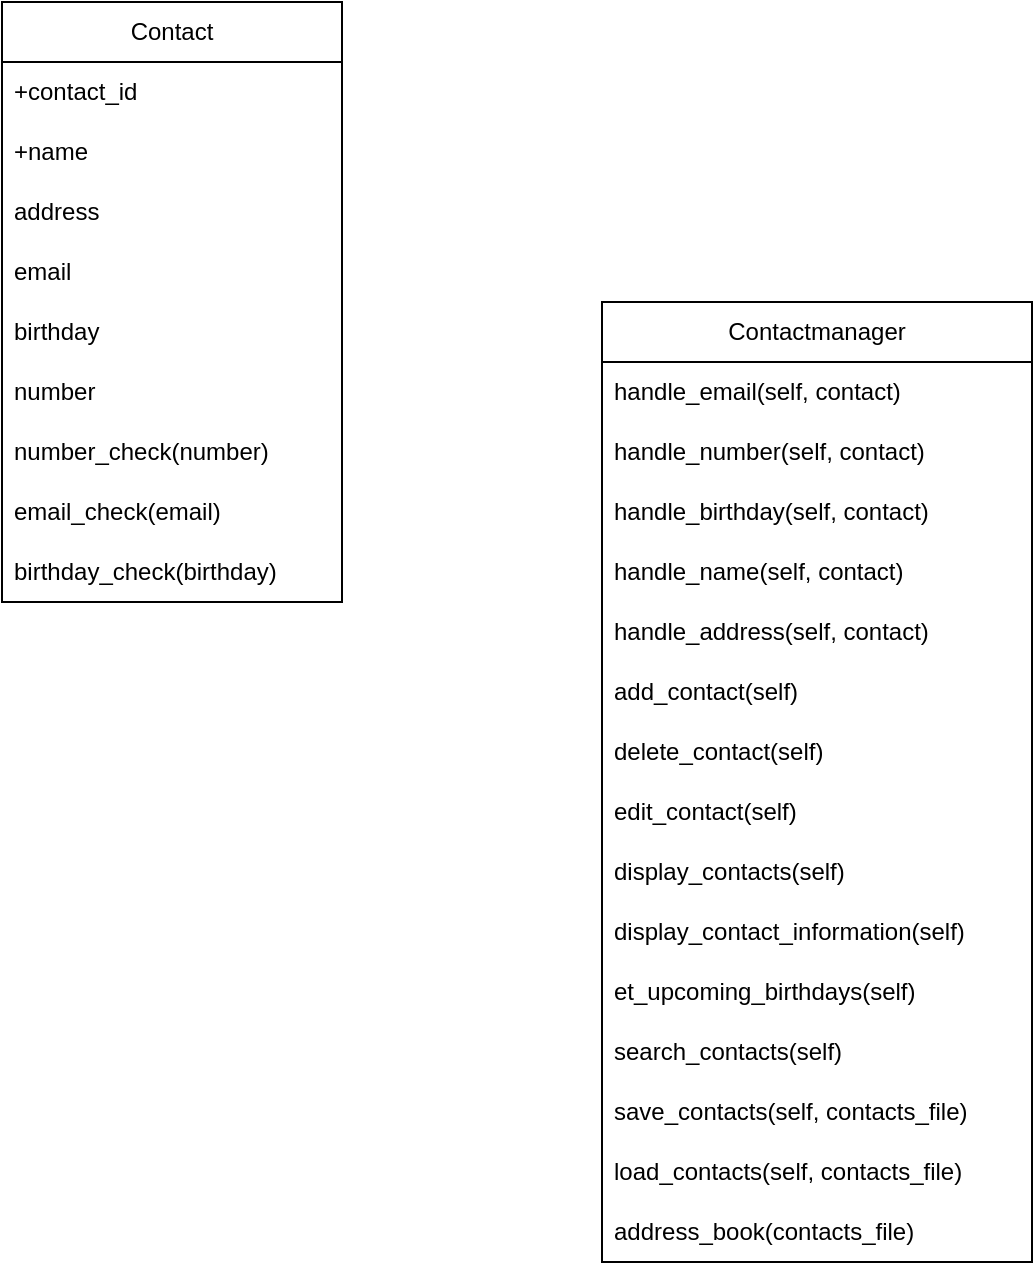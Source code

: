 <mxfile version="21.6.6" type="github">
  <diagram name="Page-1" id="0783ab3e-0a74-02c8-0abd-f7b4e66b4bec">
    <mxGraphModel dx="954" dy="610" grid="1" gridSize="10" guides="1" tooltips="1" connect="1" arrows="1" fold="1" page="1" pageScale="1" pageWidth="850" pageHeight="1100" background="none" math="0" shadow="0">
      <root>
        <mxCell id="0" />
        <mxCell id="1" parent="0" />
        <mxCell id="QneFAxLRqx1BpGbRxNG7-2" value="Contact" style="swimlane;fontStyle=0;childLayout=stackLayout;horizontal=1;startSize=30;horizontalStack=0;resizeParent=1;resizeParentMax=0;resizeLast=0;collapsible=1;marginBottom=0;whiteSpace=wrap;html=1;" vertex="1" parent="1">
          <mxGeometry x="310" y="10" width="170" height="300" as="geometry">
            <mxRectangle x="280" y="140" width="80" height="30" as="alternateBounds" />
          </mxGeometry>
        </mxCell>
        <mxCell id="QneFAxLRqx1BpGbRxNG7-3" value="+contact_id" style="text;strokeColor=none;fillColor=none;align=left;verticalAlign=middle;spacingLeft=4;spacingRight=4;overflow=hidden;points=[[0,0.5],[1,0.5]];portConstraint=eastwest;rotatable=0;whiteSpace=wrap;html=1;" vertex="1" parent="QneFAxLRqx1BpGbRxNG7-2">
          <mxGeometry y="30" width="170" height="30" as="geometry" />
        </mxCell>
        <mxCell id="QneFAxLRqx1BpGbRxNG7-4" value="+name" style="text;strokeColor=none;fillColor=none;align=left;verticalAlign=middle;spacingLeft=4;spacingRight=4;overflow=hidden;points=[[0,0.5],[1,0.5]];portConstraint=eastwest;rotatable=0;whiteSpace=wrap;html=1;" vertex="1" parent="QneFAxLRqx1BpGbRxNG7-2">
          <mxGeometry y="60" width="170" height="30" as="geometry" />
        </mxCell>
        <mxCell id="QneFAxLRqx1BpGbRxNG7-5" value="address" style="text;strokeColor=none;fillColor=none;align=left;verticalAlign=middle;spacingLeft=4;spacingRight=4;overflow=hidden;points=[[0,0.5],[1,0.5]];portConstraint=eastwest;rotatable=0;whiteSpace=wrap;html=1;" vertex="1" parent="QneFAxLRqx1BpGbRxNG7-2">
          <mxGeometry y="90" width="170" height="30" as="geometry" />
        </mxCell>
        <mxCell id="QneFAxLRqx1BpGbRxNG7-8" value="email" style="text;strokeColor=none;fillColor=none;align=left;verticalAlign=middle;spacingLeft=4;spacingRight=4;overflow=hidden;points=[[0,0.5],[1,0.5]];portConstraint=eastwest;rotatable=0;whiteSpace=wrap;html=1;" vertex="1" parent="QneFAxLRqx1BpGbRxNG7-2">
          <mxGeometry y="120" width="170" height="30" as="geometry" />
        </mxCell>
        <mxCell id="QneFAxLRqx1BpGbRxNG7-9" value="birthday" style="text;strokeColor=none;fillColor=none;align=left;verticalAlign=middle;spacingLeft=4;spacingRight=4;overflow=hidden;points=[[0,0.5],[1,0.5]];portConstraint=eastwest;rotatable=0;whiteSpace=wrap;html=1;" vertex="1" parent="QneFAxLRqx1BpGbRxNG7-2">
          <mxGeometry y="150" width="170" height="30" as="geometry" />
        </mxCell>
        <mxCell id="QneFAxLRqx1BpGbRxNG7-10" value="number" style="text;strokeColor=none;fillColor=none;align=left;verticalAlign=middle;spacingLeft=4;spacingRight=4;overflow=hidden;points=[[0,0.5],[1,0.5]];portConstraint=eastwest;rotatable=0;whiteSpace=wrap;html=1;" vertex="1" parent="QneFAxLRqx1BpGbRxNG7-2">
          <mxGeometry y="180" width="170" height="30" as="geometry" />
        </mxCell>
        <mxCell id="QneFAxLRqx1BpGbRxNG7-11" value="number_check(number)" style="text;strokeColor=none;fillColor=none;align=left;verticalAlign=middle;spacingLeft=4;spacingRight=4;overflow=hidden;points=[[0,0.5],[1,0.5]];portConstraint=eastwest;rotatable=0;whiteSpace=wrap;html=1;" vertex="1" parent="QneFAxLRqx1BpGbRxNG7-2">
          <mxGeometry y="210" width="170" height="30" as="geometry" />
        </mxCell>
        <mxCell id="QneFAxLRqx1BpGbRxNG7-13" value="email_check(email)" style="text;strokeColor=none;fillColor=none;align=left;verticalAlign=middle;spacingLeft=4;spacingRight=4;overflow=hidden;points=[[0,0.5],[1,0.5]];portConstraint=eastwest;rotatable=0;whiteSpace=wrap;html=1;" vertex="1" parent="QneFAxLRqx1BpGbRxNG7-2">
          <mxGeometry y="240" width="170" height="30" as="geometry" />
        </mxCell>
        <mxCell id="QneFAxLRqx1BpGbRxNG7-14" value="birthday_check(birthday)" style="text;strokeColor=none;fillColor=none;align=left;verticalAlign=middle;spacingLeft=4;spacingRight=4;overflow=hidden;points=[[0,0.5],[1,0.5]];portConstraint=eastwest;rotatable=0;whiteSpace=wrap;html=1;" vertex="1" parent="QneFAxLRqx1BpGbRxNG7-2">
          <mxGeometry y="270" width="170" height="30" as="geometry" />
        </mxCell>
        <mxCell id="QneFAxLRqx1BpGbRxNG7-15" value="Contactmanager" style="swimlane;fontStyle=0;childLayout=stackLayout;horizontal=1;startSize=30;horizontalStack=0;resizeParent=1;resizeParentMax=0;resizeLast=0;collapsible=1;marginBottom=0;whiteSpace=wrap;html=1;" vertex="1" parent="1">
          <mxGeometry x="610" y="160" width="215" height="480" as="geometry" />
        </mxCell>
        <mxCell id="QneFAxLRqx1BpGbRxNG7-16" value="handle_email(self, contact)" style="text;strokeColor=none;fillColor=none;align=left;verticalAlign=middle;spacingLeft=4;spacingRight=4;overflow=hidden;points=[[0,0.5],[1,0.5]];portConstraint=eastwest;rotatable=0;whiteSpace=wrap;html=1;" vertex="1" parent="QneFAxLRqx1BpGbRxNG7-15">
          <mxGeometry y="30" width="215" height="30" as="geometry" />
        </mxCell>
        <mxCell id="QneFAxLRqx1BpGbRxNG7-17" value="handle_number(self, contact)" style="text;strokeColor=none;fillColor=none;align=left;verticalAlign=middle;spacingLeft=4;spacingRight=4;overflow=hidden;points=[[0,0.5],[1,0.5]];portConstraint=eastwest;rotatable=0;whiteSpace=wrap;html=1;" vertex="1" parent="QneFAxLRqx1BpGbRxNG7-15">
          <mxGeometry y="60" width="215" height="30" as="geometry" />
        </mxCell>
        <mxCell id="QneFAxLRqx1BpGbRxNG7-18" value="handle_birthday(self, contact)" style="text;strokeColor=none;fillColor=none;align=left;verticalAlign=middle;spacingLeft=4;spacingRight=4;overflow=hidden;points=[[0,0.5],[1,0.5]];portConstraint=eastwest;rotatable=0;whiteSpace=wrap;html=1;" vertex="1" parent="QneFAxLRqx1BpGbRxNG7-15">
          <mxGeometry y="90" width="215" height="30" as="geometry" />
        </mxCell>
        <mxCell id="QneFAxLRqx1BpGbRxNG7-20" value="handle_name(self, contact)" style="text;strokeColor=none;fillColor=none;align=left;verticalAlign=middle;spacingLeft=4;spacingRight=4;overflow=hidden;points=[[0,0.5],[1,0.5]];portConstraint=eastwest;rotatable=0;whiteSpace=wrap;html=1;" vertex="1" parent="QneFAxLRqx1BpGbRxNG7-15">
          <mxGeometry y="120" width="215" height="30" as="geometry" />
        </mxCell>
        <mxCell id="QneFAxLRqx1BpGbRxNG7-21" value="handle_address(self, contact)" style="text;strokeColor=none;fillColor=none;align=left;verticalAlign=middle;spacingLeft=4;spacingRight=4;overflow=hidden;points=[[0,0.5],[1,0.5]];portConstraint=eastwest;rotatable=0;whiteSpace=wrap;html=1;" vertex="1" parent="QneFAxLRqx1BpGbRxNG7-15">
          <mxGeometry y="150" width="215" height="30" as="geometry" />
        </mxCell>
        <mxCell id="QneFAxLRqx1BpGbRxNG7-22" value="add_contact(self)" style="text;strokeColor=none;fillColor=none;align=left;verticalAlign=middle;spacingLeft=4;spacingRight=4;overflow=hidden;points=[[0,0.5],[1,0.5]];portConstraint=eastwest;rotatable=0;whiteSpace=wrap;html=1;" vertex="1" parent="QneFAxLRqx1BpGbRxNG7-15">
          <mxGeometry y="180" width="215" height="30" as="geometry" />
        </mxCell>
        <mxCell id="QneFAxLRqx1BpGbRxNG7-23" value="delete_contact(self)" style="text;strokeColor=none;fillColor=none;align=left;verticalAlign=middle;spacingLeft=4;spacingRight=4;overflow=hidden;points=[[0,0.5],[1,0.5]];portConstraint=eastwest;rotatable=0;whiteSpace=wrap;html=1;" vertex="1" parent="QneFAxLRqx1BpGbRxNG7-15">
          <mxGeometry y="210" width="215" height="30" as="geometry" />
        </mxCell>
        <mxCell id="QneFAxLRqx1BpGbRxNG7-25" value="edit_contact(self)" style="text;strokeColor=none;fillColor=none;align=left;verticalAlign=middle;spacingLeft=4;spacingRight=4;overflow=hidden;points=[[0,0.5],[1,0.5]];portConstraint=eastwest;rotatable=0;whiteSpace=wrap;html=1;" vertex="1" parent="QneFAxLRqx1BpGbRxNG7-15">
          <mxGeometry y="240" width="215" height="30" as="geometry" />
        </mxCell>
        <mxCell id="QneFAxLRqx1BpGbRxNG7-27" value="display_contacts(self)" style="text;strokeColor=none;fillColor=none;align=left;verticalAlign=middle;spacingLeft=4;spacingRight=4;overflow=hidden;points=[[0,0.5],[1,0.5]];portConstraint=eastwest;rotatable=0;whiteSpace=wrap;html=1;" vertex="1" parent="QneFAxLRqx1BpGbRxNG7-15">
          <mxGeometry y="270" width="215" height="30" as="geometry" />
        </mxCell>
        <mxCell id="QneFAxLRqx1BpGbRxNG7-28" value="display_contact_information(self)" style="text;strokeColor=none;fillColor=none;align=left;verticalAlign=middle;spacingLeft=4;spacingRight=4;overflow=hidden;points=[[0,0.5],[1,0.5]];portConstraint=eastwest;rotatable=0;whiteSpace=wrap;html=1;" vertex="1" parent="QneFAxLRqx1BpGbRxNG7-15">
          <mxGeometry y="300" width="215" height="30" as="geometry" />
        </mxCell>
        <mxCell id="QneFAxLRqx1BpGbRxNG7-29" value="et_upcoming_birthdays(self)" style="text;strokeColor=none;fillColor=none;align=left;verticalAlign=middle;spacingLeft=4;spacingRight=4;overflow=hidden;points=[[0,0.5],[1,0.5]];portConstraint=eastwest;rotatable=0;whiteSpace=wrap;html=1;" vertex="1" parent="QneFAxLRqx1BpGbRxNG7-15">
          <mxGeometry y="330" width="215" height="30" as="geometry" />
        </mxCell>
        <mxCell id="QneFAxLRqx1BpGbRxNG7-30" value="search_contacts(self)" style="text;strokeColor=none;fillColor=none;align=left;verticalAlign=middle;spacingLeft=4;spacingRight=4;overflow=hidden;points=[[0,0.5],[1,0.5]];portConstraint=eastwest;rotatable=0;whiteSpace=wrap;html=1;" vertex="1" parent="QneFAxLRqx1BpGbRxNG7-15">
          <mxGeometry y="360" width="215" height="30" as="geometry" />
        </mxCell>
        <mxCell id="QneFAxLRqx1BpGbRxNG7-31" value="save_contacts(self, contacts_file)" style="text;strokeColor=none;fillColor=none;align=left;verticalAlign=middle;spacingLeft=4;spacingRight=4;overflow=hidden;points=[[0,0.5],[1,0.5]];portConstraint=eastwest;rotatable=0;whiteSpace=wrap;html=1;" vertex="1" parent="QneFAxLRqx1BpGbRxNG7-15">
          <mxGeometry y="390" width="215" height="30" as="geometry" />
        </mxCell>
        <mxCell id="QneFAxLRqx1BpGbRxNG7-32" value="load_contacts(self, contacts_file)" style="text;strokeColor=none;fillColor=none;align=left;verticalAlign=middle;spacingLeft=4;spacingRight=4;overflow=hidden;points=[[0,0.5],[1,0.5]];portConstraint=eastwest;rotatable=0;whiteSpace=wrap;html=1;" vertex="1" parent="QneFAxLRqx1BpGbRxNG7-15">
          <mxGeometry y="420" width="215" height="30" as="geometry" />
        </mxCell>
        <mxCell id="QneFAxLRqx1BpGbRxNG7-33" value="address_book(contacts_file)" style="text;strokeColor=none;fillColor=none;align=left;verticalAlign=middle;spacingLeft=4;spacingRight=4;overflow=hidden;points=[[0,0.5],[1,0.5]];portConstraint=eastwest;rotatable=0;whiteSpace=wrap;html=1;" vertex="1" parent="QneFAxLRqx1BpGbRxNG7-15">
          <mxGeometry y="450" width="215" height="30" as="geometry" />
        </mxCell>
      </root>
    </mxGraphModel>
  </diagram>
</mxfile>

